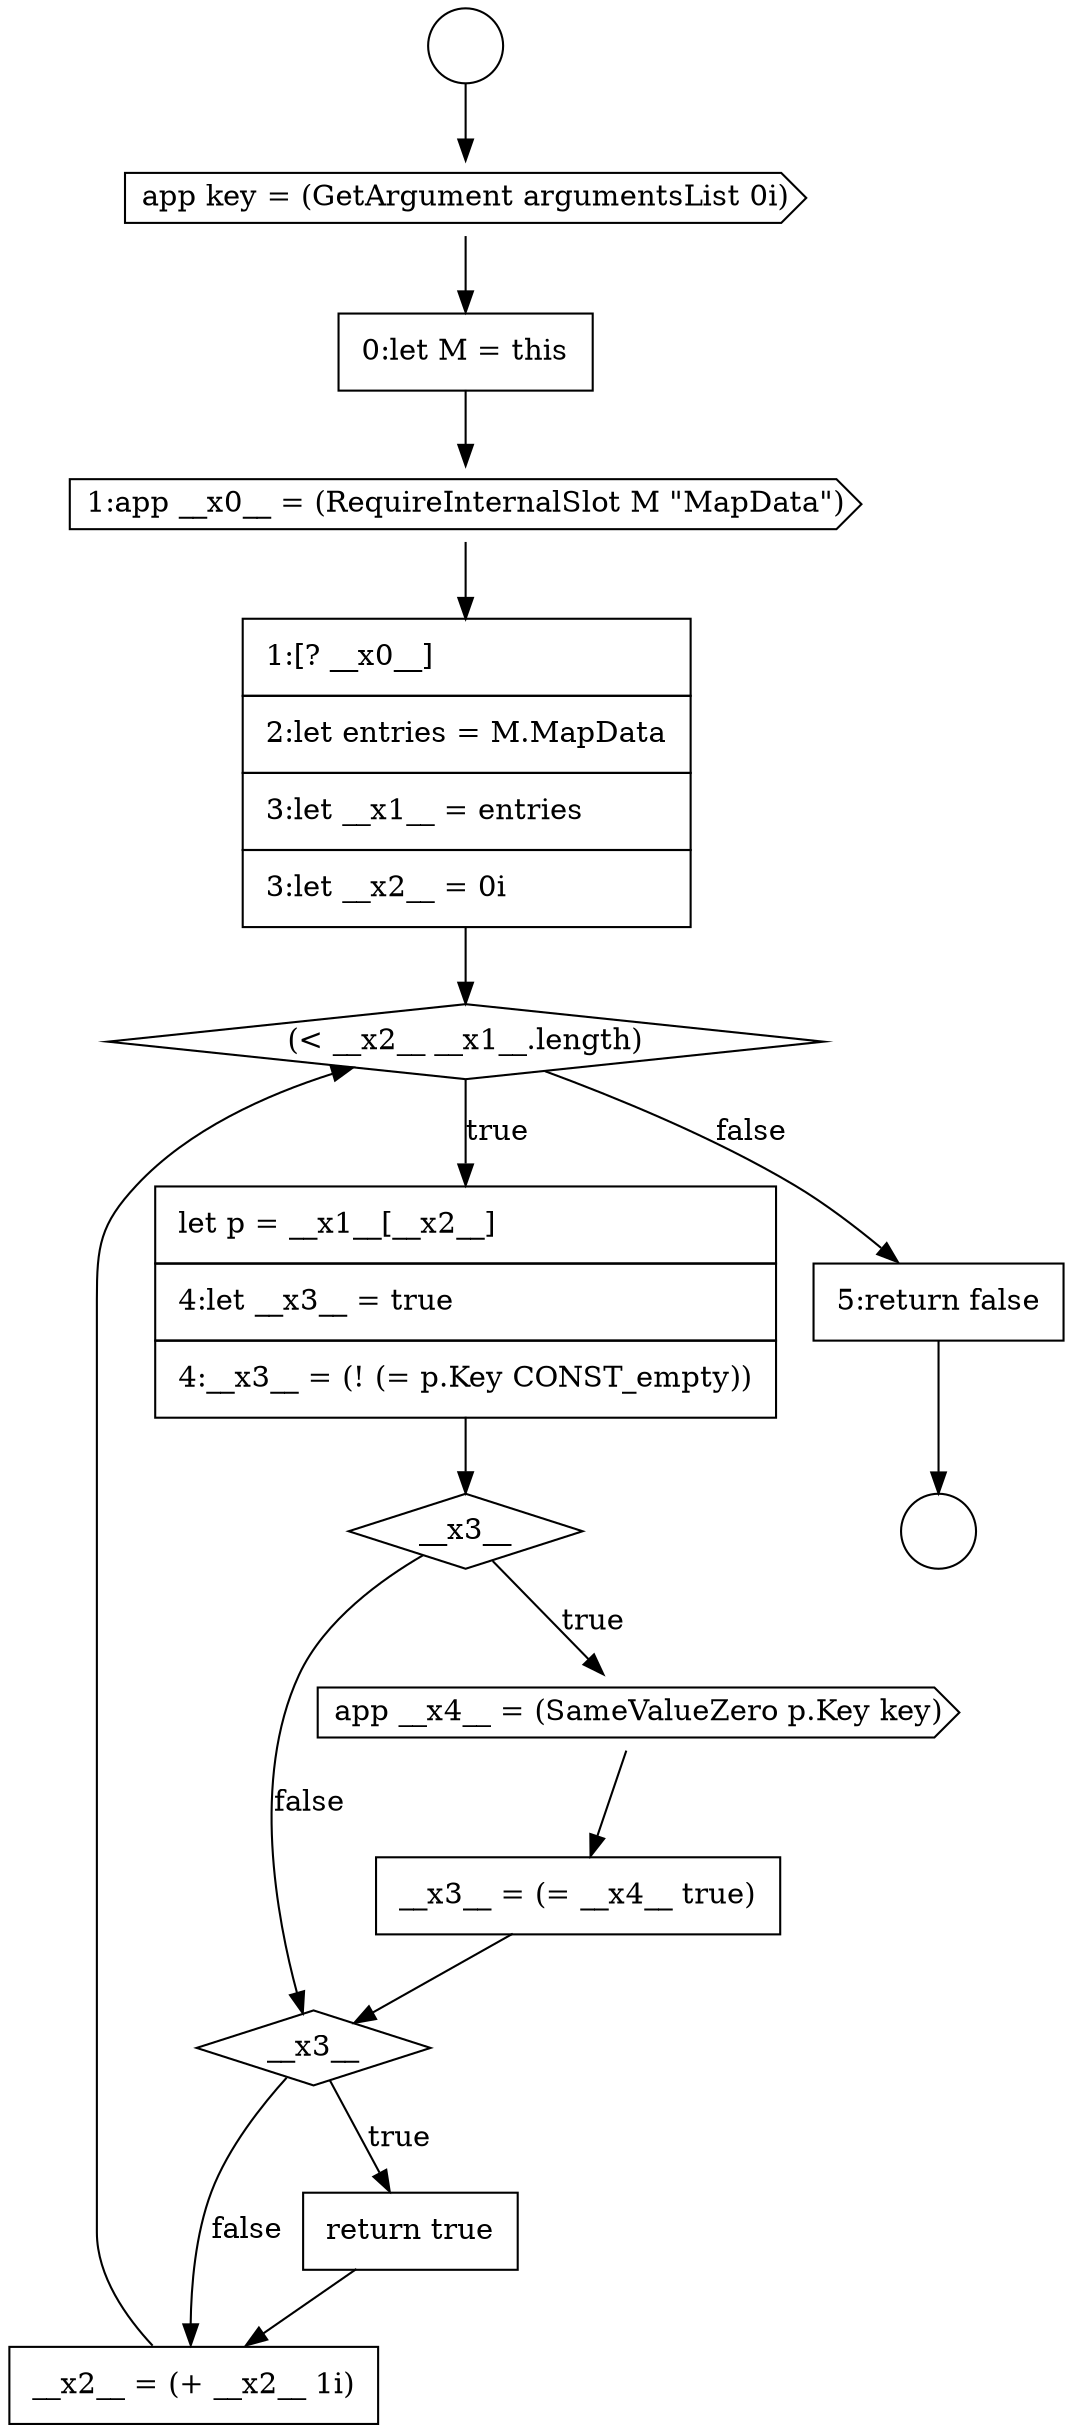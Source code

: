 digraph {
  node17094 [shape=circle label=" " color="black" fillcolor="white" style=filled]
  node17104 [shape=diamond, label=<<font color="black">__x3__</font>> color="black" fillcolor="white" style=filled]
  node17100 [shape=none, margin=0, label=<<font color="black">
    <table border="0" cellborder="1" cellspacing="0" cellpadding="10">
      <tr><td align="left">let p = __x1__[__x2__]</td></tr>
      <tr><td align="left">4:let __x3__ = true</td></tr>
      <tr><td align="left">4:__x3__ = (! (= p.Key CONST_empty))</td></tr>
    </table>
  </font>> color="black" fillcolor="white" style=filled]
  node17093 [shape=circle label=" " color="black" fillcolor="white" style=filled]
  node17096 [shape=none, margin=0, label=<<font color="black">
    <table border="0" cellborder="1" cellspacing="0" cellpadding="10">
      <tr><td align="left">0:let M = this</td></tr>
    </table>
  </font>> color="black" fillcolor="white" style=filled]
  node17106 [shape=none, margin=0, label=<<font color="black">
    <table border="0" cellborder="1" cellspacing="0" cellpadding="10">
      <tr><td align="left">__x2__ = (+ __x2__ 1i)</td></tr>
    </table>
  </font>> color="black" fillcolor="white" style=filled]
  node17101 [shape=diamond, label=<<font color="black">__x3__</font>> color="black" fillcolor="white" style=filled]
  node17098 [shape=none, margin=0, label=<<font color="black">
    <table border="0" cellborder="1" cellspacing="0" cellpadding="10">
      <tr><td align="left">1:[? __x0__]</td></tr>
      <tr><td align="left">2:let entries = M.MapData</td></tr>
      <tr><td align="left">3:let __x1__ = entries</td></tr>
      <tr><td align="left">3:let __x2__ = 0i</td></tr>
    </table>
  </font>> color="black" fillcolor="white" style=filled]
  node17102 [shape=cds, label=<<font color="black">app __x4__ = (SameValueZero p.Key key)</font>> color="black" fillcolor="white" style=filled]
  node17105 [shape=none, margin=0, label=<<font color="black">
    <table border="0" cellborder="1" cellspacing="0" cellpadding="10">
      <tr><td align="left">return true</td></tr>
    </table>
  </font>> color="black" fillcolor="white" style=filled]
  node17099 [shape=diamond, label=<<font color="black">(&lt; __x2__ __x1__.length)</font>> color="black" fillcolor="white" style=filled]
  node17095 [shape=cds, label=<<font color="black">app key = (GetArgument argumentsList 0i)</font>> color="black" fillcolor="white" style=filled]
  node17103 [shape=none, margin=0, label=<<font color="black">
    <table border="0" cellborder="1" cellspacing="0" cellpadding="10">
      <tr><td align="left">__x3__ = (= __x4__ true)</td></tr>
    </table>
  </font>> color="black" fillcolor="white" style=filled]
  node17097 [shape=cds, label=<<font color="black">1:app __x0__ = (RequireInternalSlot M &quot;MapData&quot;)</font>> color="black" fillcolor="white" style=filled]
  node17107 [shape=none, margin=0, label=<<font color="black">
    <table border="0" cellborder="1" cellspacing="0" cellpadding="10">
      <tr><td align="left">5:return false</td></tr>
    </table>
  </font>> color="black" fillcolor="white" style=filled]
  node17101 -> node17102 [label=<<font color="black">true</font>> color="black"]
  node17101 -> node17104 [label=<<font color="black">false</font>> color="black"]
  node17100 -> node17101 [ color="black"]
  node17097 -> node17098 [ color="black"]
  node17104 -> node17105 [label=<<font color="black">true</font>> color="black"]
  node17104 -> node17106 [label=<<font color="black">false</font>> color="black"]
  node17103 -> node17104 [ color="black"]
  node17105 -> node17106 [ color="black"]
  node17107 -> node17094 [ color="black"]
  node17098 -> node17099 [ color="black"]
  node17102 -> node17103 [ color="black"]
  node17099 -> node17100 [label=<<font color="black">true</font>> color="black"]
  node17099 -> node17107 [label=<<font color="black">false</font>> color="black"]
  node17096 -> node17097 [ color="black"]
  node17093 -> node17095 [ color="black"]
  node17106 -> node17099 [ color="black"]
  node17095 -> node17096 [ color="black"]
}
